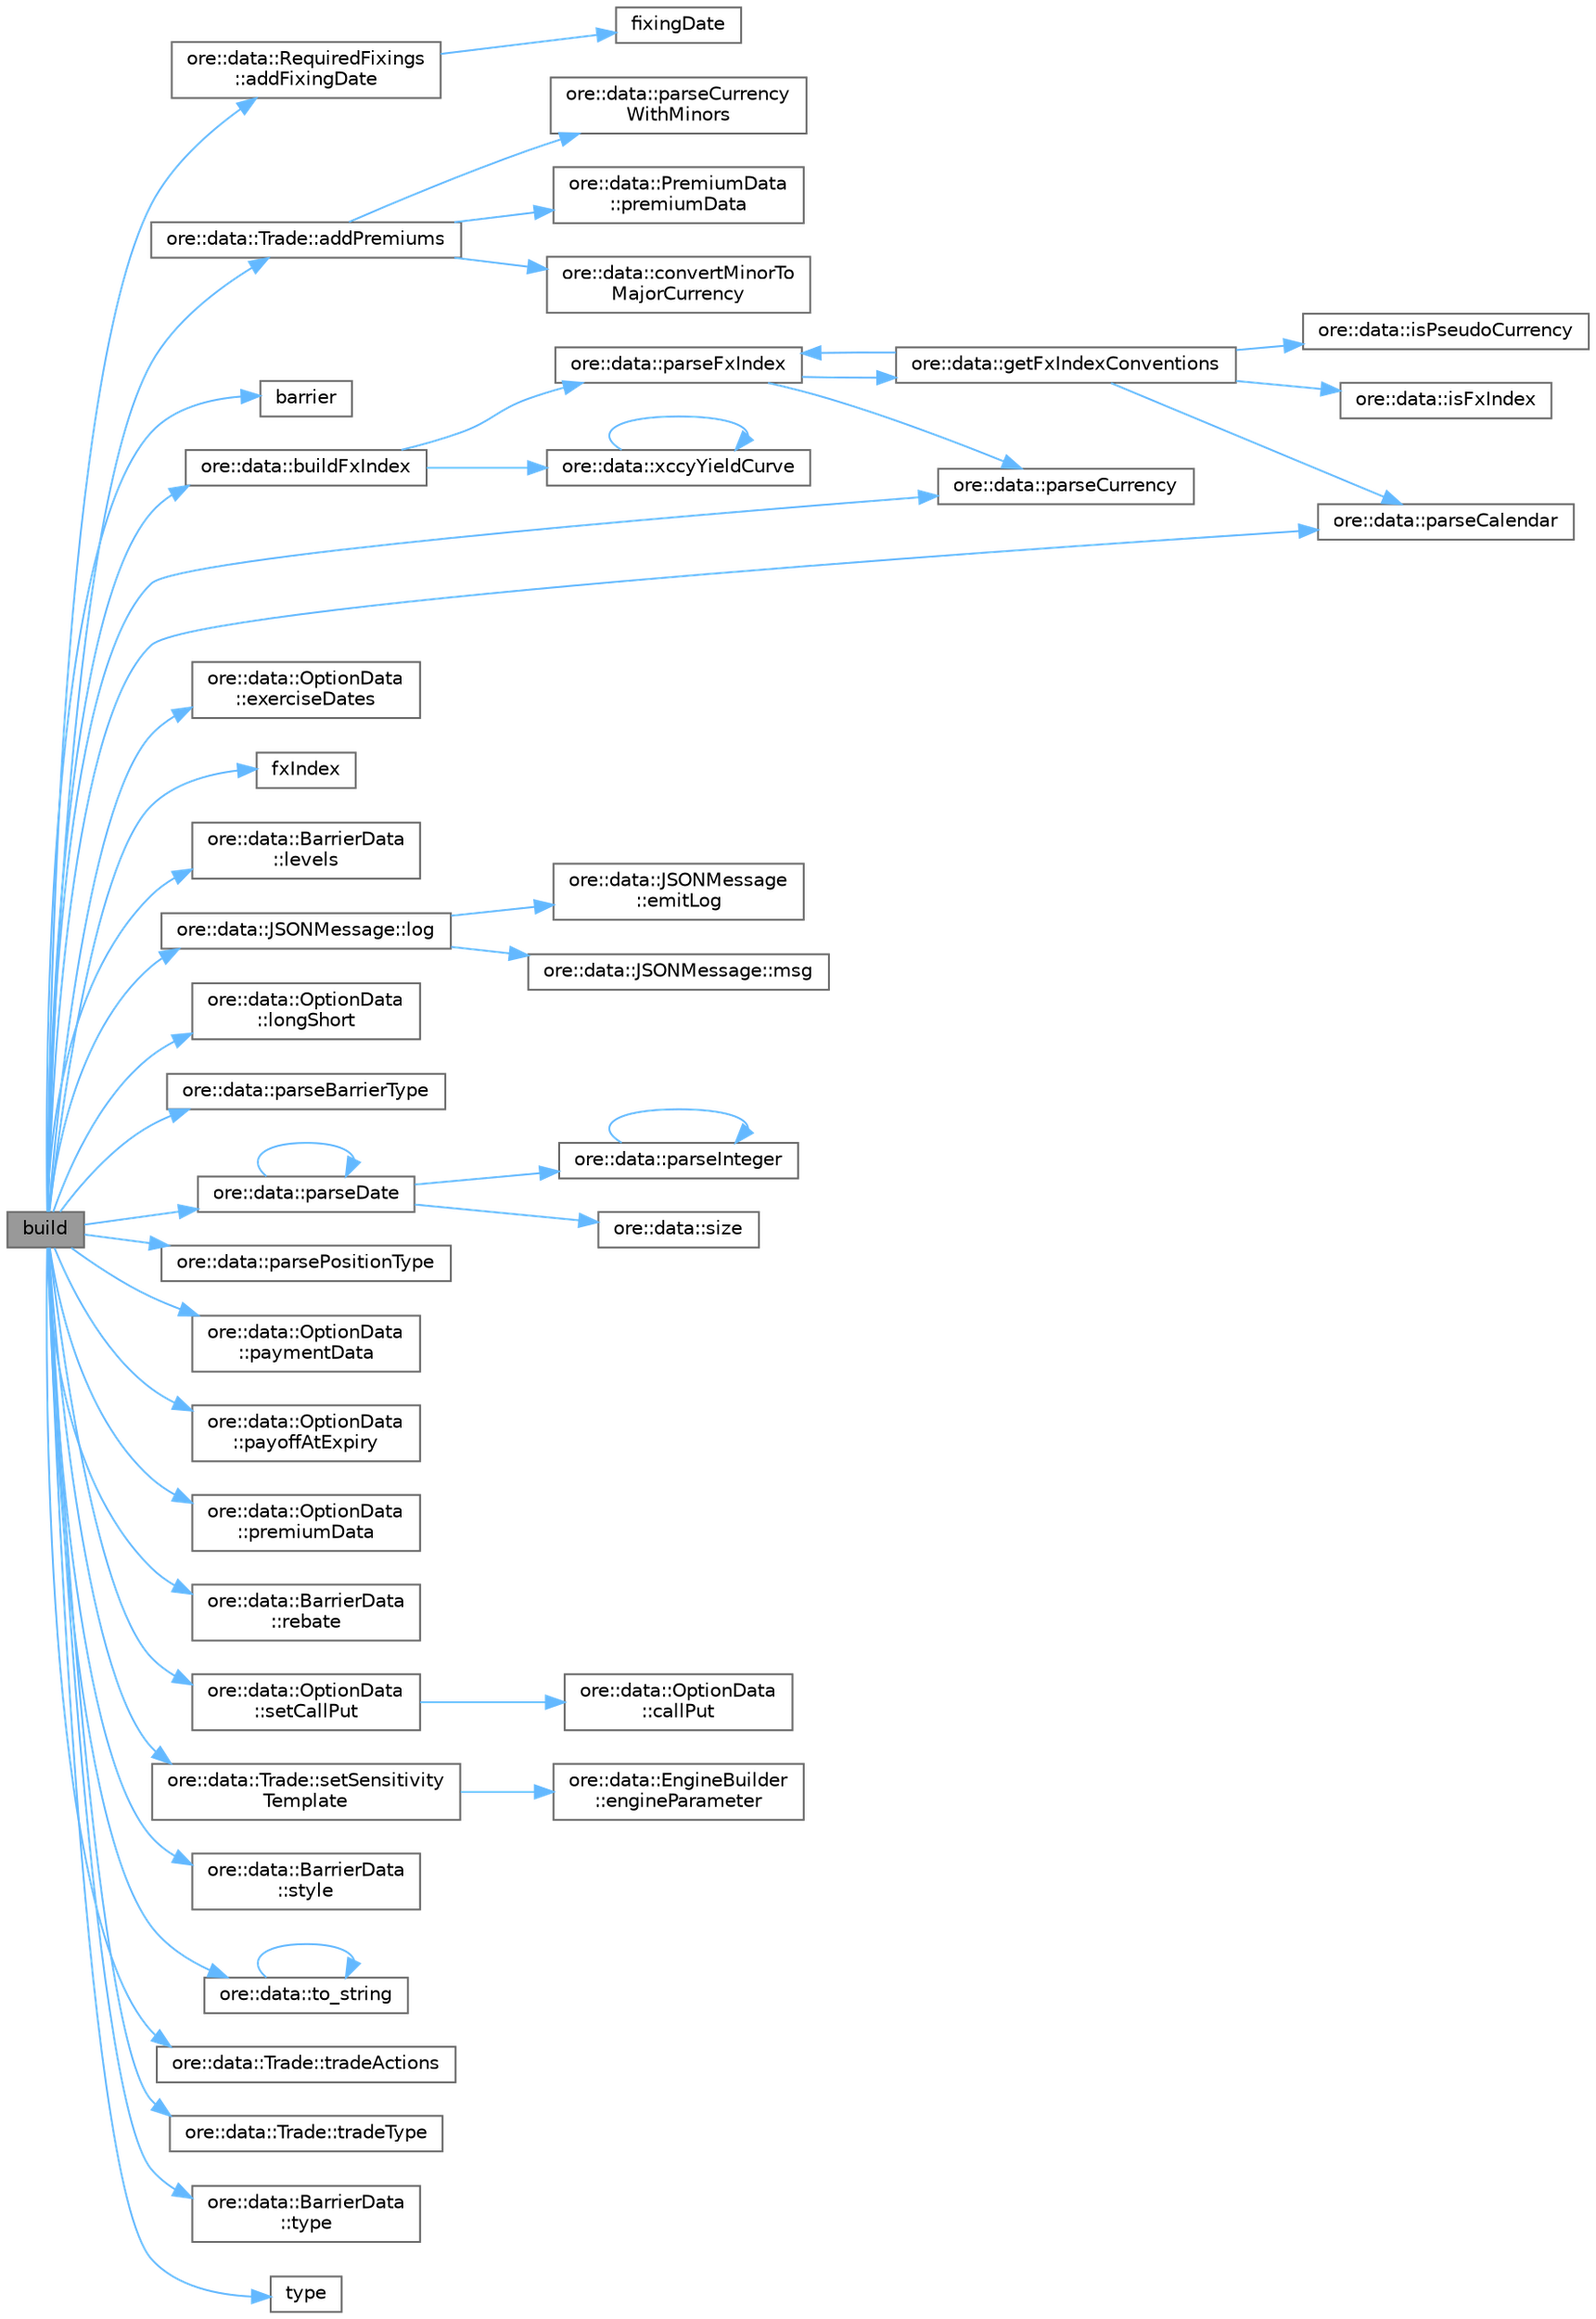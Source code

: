 digraph "build"
{
 // INTERACTIVE_SVG=YES
 // LATEX_PDF_SIZE
  bgcolor="transparent";
  edge [fontname=Helvetica,fontsize=10,labelfontname=Helvetica,labelfontsize=10];
  node [fontname=Helvetica,fontsize=10,shape=box,height=0.2,width=0.4];
  rankdir="LR";
  Node1 [label="build",height=0.2,width=0.4,color="gray40", fillcolor="grey60", style="filled", fontcolor="black",tooltip="Build QuantLib/QuantExt instrument, link pricing engine."];
  Node1 -> Node2 [color="steelblue1",style="solid"];
  Node2 [label="ore::data::RequiredFixings\l::addFixingDate",height=0.2,width=0.4,color="grey40", fillcolor="white", style="filled",URL="$classore_1_1data_1_1_required_fixings.html#ab7dfe7e5dd7a3d8d8f67fc9096a3c57d",tooltip=" "];
  Node2 -> Node3 [color="steelblue1",style="solid"];
  Node3 [label="fixingDate",height=0.2,width=0.4,color="grey40", fillcolor="white", style="filled",URL="C:/dev/ORE/documentation/QuantExt/doc/quantext.tag$namespace_quant_ext_1_1_zero_inflation.html#a57de786c1c8988b6da9d354282b4b370",tooltip=" "];
  Node1 -> Node4 [color="steelblue1",style="solid"];
  Node4 [label="ore::data::Trade::addPremiums",height=0.2,width=0.4,color="grey40", fillcolor="white", style="filled",URL="$classore_1_1data_1_1_trade.html#a775ea85ca706b8f39e0b3c24a1262b57",tooltip=" "];
  Node4 -> Node5 [color="steelblue1",style="solid"];
  Node5 [label="ore::data::convertMinorTo\lMajorCurrency",height=0.2,width=0.4,color="grey40", fillcolor="white", style="filled",URL="$group__utilities.html#ga63a24b69574b9f0dc9f49cddbcaa242e",tooltip="Convert a value from a minor ccy to major."];
  Node4 -> Node6 [color="steelblue1",style="solid"];
  Node6 [label="ore::data::parseCurrency\lWithMinors",height=0.2,width=0.4,color="grey40", fillcolor="white", style="filled",URL="$group__utilities.html#ga5816082aca07feca7ec905758bd09392",tooltip="Convert text to QuantLib::Currency."];
  Node4 -> Node7 [color="steelblue1",style="solid"];
  Node7 [label="ore::data::PremiumData\l::premiumData",height=0.2,width=0.4,color="grey40", fillcolor="white", style="filled",URL="$classore_1_1data_1_1_premium_data.html#a123c02cf2a8c6d52ae16203dbde172fa",tooltip=" "];
  Node1 -> Node8 [color="steelblue1",style="solid"];
  Node8 [label="barrier",height=0.2,width=0.4,color="grey40", fillcolor="white", style="filled",URL="$classore_1_1data_1_1_fx_touch_option.html#a1c358c97a8920ec5f7ad00767f7520b8",tooltip=" "];
  Node1 -> Node9 [color="steelblue1",style="solid"];
  Node9 [label="ore::data::buildFxIndex",height=0.2,width=0.4,color="grey40", fillcolor="white", style="filled",URL="$namespaceore_1_1data.html#ae313b95f8a3ab32f9ef5fbb83ac3254f",tooltip=" "];
  Node9 -> Node10 [color="steelblue1",style="solid"];
  Node10 [label="ore::data::parseFxIndex",height=0.2,width=0.4,color="grey40", fillcolor="white", style="filled",URL="$group__utilities.html#ga4c161c978377952d86a509a855e564b6",tooltip="Convert std::string to QuantExt::FxIndex."];
  Node10 -> Node11 [color="steelblue1",style="solid"];
  Node11 [label="ore::data::getFxIndexConventions",height=0.2,width=0.4,color="grey40", fillcolor="white", style="filled",URL="$namespaceore_1_1data.html#a924eb5d1881d31c82ac8abbdc15a5027",tooltip=" "];
  Node11 -> Node12 [color="steelblue1",style="solid"];
  Node12 [label="ore::data::isFxIndex",height=0.2,width=0.4,color="grey40", fillcolor="white", style="filled",URL="$namespaceore_1_1data.html#a123e19b0fac4f5124a8c26bad300de0e",tooltip=" "];
  Node11 -> Node13 [color="steelblue1",style="solid"];
  Node13 [label="ore::data::isPseudoCurrency",height=0.2,width=0.4,color="grey40", fillcolor="white", style="filled",URL="$group__utilities.html#gac0cf10eef45b9d706e29e7eb2ddddc90",tooltip="check for pseudo currency = precious metal or crypto currency *‍/"];
  Node11 -> Node14 [color="steelblue1",style="solid"];
  Node14 [label="ore::data::parseCalendar",height=0.2,width=0.4,color="grey40", fillcolor="white", style="filled",URL="$group__utilities.html#ga0f72d6fcccae10a674bdcd5095200f14",tooltip="Convert text to QuantLib::Calendar."];
  Node11 -> Node10 [color="steelblue1",style="solid"];
  Node10 -> Node15 [color="steelblue1",style="solid"];
  Node15 [label="ore::data::parseCurrency",height=0.2,width=0.4,color="grey40", fillcolor="white", style="filled",URL="$group__utilities.html#ga6e9e781a58e78200301c76161589fc7b",tooltip="Convert text to QuantLib::Currency."];
  Node9 -> Node16 [color="steelblue1",style="solid"];
  Node16 [label="ore::data::xccyYieldCurve",height=0.2,width=0.4,color="grey40", fillcolor="white", style="filled",URL="$namespaceore_1_1data.html#a02864b97f8a5f61c74d6b78ca65d7c30",tooltip=" "];
  Node16 -> Node16 [color="steelblue1",style="solid"];
  Node1 -> Node17 [color="steelblue1",style="solid"];
  Node17 [label="ore::data::OptionData\l::exerciseDates",height=0.2,width=0.4,color="grey40", fillcolor="white", style="filled",URL="$classore_1_1data_1_1_option_data.html#af82897aa671c01e0988878f1476ef9b8",tooltip=" "];
  Node1 -> Node18 [color="steelblue1",style="solid"];
  Node18 [label="fxIndex",height=0.2,width=0.4,color="grey40", fillcolor="white", style="filled",URL="$classore_1_1data_1_1_fx_touch_option.html#a99d0d1556268d45c3fa2895fcad219de",tooltip=" "];
  Node1 -> Node19 [color="steelblue1",style="solid"];
  Node19 [label="ore::data::BarrierData\l::levels",height=0.2,width=0.4,color="grey40", fillcolor="white", style="filled",URL="$classore_1_1data_1_1_barrier_data.html#adf36fc42a1b0663a77133c9a5a7cef32",tooltip=" "];
  Node1 -> Node20 [color="steelblue1",style="solid"];
  Node20 [label="ore::data::JSONMessage::log",height=0.2,width=0.4,color="grey40", fillcolor="white", style="filled",URL="$classore_1_1data_1_1_j_s_o_n_message.html#a5e21eca2668ed948bdc409b19a78e5bb",tooltip="generate Boost log record to pass to corresponding sinks"];
  Node20 -> Node21 [color="steelblue1",style="solid"];
  Node21 [label="ore::data::JSONMessage\l::emitLog",height=0.2,width=0.4,color="grey40", fillcolor="white", style="filled",URL="$classore_1_1data_1_1_j_s_o_n_message.html#a6a9077605df871e6e961dd0099645b35",tooltip="generate Boost log record - this method is called by log()"];
  Node20 -> Node22 [color="steelblue1",style="solid"];
  Node22 [label="ore::data::JSONMessage::msg",height=0.2,width=0.4,color="grey40", fillcolor="white", style="filled",URL="$classore_1_1data_1_1_j_s_o_n_message.html#a39f83a0ab38c425a8844c8892b93d69e",tooltip="return a std::string for the log file"];
  Node1 -> Node23 [color="steelblue1",style="solid"];
  Node23 [label="ore::data::OptionData\l::longShort",height=0.2,width=0.4,color="grey40", fillcolor="white", style="filled",URL="$classore_1_1data_1_1_option_data.html#a50b9f07b1c2bd1b4fea7f2e7da7fdb2b",tooltip=" "];
  Node1 -> Node24 [color="steelblue1",style="solid"];
  Node24 [label="ore::data::parseBarrierType",height=0.2,width=0.4,color="grey40", fillcolor="white", style="filled",URL="$group__utilities.html#gab90425924b36d115487ef18cc4578df6",tooltip="Convert std::string to QuantLib::BarrierType."];
  Node1 -> Node14 [color="steelblue1",style="solid"];
  Node1 -> Node15 [color="steelblue1",style="solid"];
  Node1 -> Node25 [color="steelblue1",style="solid"];
  Node25 [label="ore::data::parseDate",height=0.2,width=0.4,color="grey40", fillcolor="white", style="filled",URL="$group__utilities.html#ga59b5fdda574d90facae95dec2d13040d",tooltip="Convert std::string to QuantLib::Date."];
  Node25 -> Node25 [color="steelblue1",style="solid"];
  Node25 -> Node26 [color="steelblue1",style="solid"];
  Node26 [label="ore::data::parseInteger",height=0.2,width=0.4,color="grey40", fillcolor="white", style="filled",URL="$group__utilities.html#gaecd67eda4fb5f4859bb8f6d383547721",tooltip="Convert text to QuantLib::Integer."];
  Node26 -> Node26 [color="steelblue1",style="solid"];
  Node25 -> Node27 [color="steelblue1",style="solid"];
  Node27 [label="ore::data::size",height=0.2,width=0.4,color="grey40", fillcolor="white", style="filled",URL="$namespaceore_1_1data.html#a777e216dee6069b548bb87da7152699e",tooltip=" "];
  Node1 -> Node28 [color="steelblue1",style="solid"];
  Node28 [label="ore::data::parsePositionType",height=0.2,width=0.4,color="grey40", fillcolor="white", style="filled",URL="$group__utilities.html#ga71937c757a73b33221be6ce6a8046839",tooltip="Convert text to QuantLib::Position::Type."];
  Node1 -> Node29 [color="steelblue1",style="solid"];
  Node29 [label="ore::data::OptionData\l::paymentData",height=0.2,width=0.4,color="grey40", fillcolor="white", style="filled",URL="$classore_1_1data_1_1_option_data.html#aaf9f088b33dedab37e1b4e1b7d01502c",tooltip=" "];
  Node1 -> Node30 [color="steelblue1",style="solid"];
  Node30 [label="ore::data::OptionData\l::payoffAtExpiry",height=0.2,width=0.4,color="grey40", fillcolor="white", style="filled",URL="$classore_1_1data_1_1_option_data.html#aa84255ed88a50b2ba174afe04df43ed8",tooltip=" "];
  Node1 -> Node31 [color="steelblue1",style="solid"];
  Node31 [label="ore::data::OptionData\l::premiumData",height=0.2,width=0.4,color="grey40", fillcolor="white", style="filled",URL="$classore_1_1data_1_1_option_data.html#adcb66e32b32e9b291c5a6f37e82c5692",tooltip=" "];
  Node1 -> Node32 [color="steelblue1",style="solid"];
  Node32 [label="ore::data::BarrierData\l::rebate",height=0.2,width=0.4,color="grey40", fillcolor="white", style="filled",URL="$classore_1_1data_1_1_barrier_data.html#a6ca526fc90592d85399bfe2f8d25e943",tooltip=" "];
  Node1 -> Node33 [color="steelblue1",style="solid"];
  Node33 [label="ore::data::OptionData\l::setCallPut",height=0.2,width=0.4,color="grey40", fillcolor="white", style="filled",URL="$classore_1_1data_1_1_option_data.html#a4f4194f62a38c855ee3200abbdf33306",tooltip=" "];
  Node33 -> Node34 [color="steelblue1",style="solid"];
  Node34 [label="ore::data::OptionData\l::callPut",height=0.2,width=0.4,color="grey40", fillcolor="white", style="filled",URL="$classore_1_1data_1_1_option_data.html#a26e655a989f3bd0e0fd895fd3bd50497",tooltip=" "];
  Node1 -> Node35 [color="steelblue1",style="solid"];
  Node35 [label="ore::data::Trade::setSensitivity\lTemplate",height=0.2,width=0.4,color="grey40", fillcolor="white", style="filled",URL="$classore_1_1data_1_1_trade.html#a788e0abfac5089ac015b7d71dbda25e3",tooltip=" "];
  Node35 -> Node36 [color="steelblue1",style="solid"];
  Node36 [label="ore::data::EngineBuilder\l::engineParameter",height=0.2,width=0.4,color="grey40", fillcolor="white", style="filled",URL="$classore_1_1data_1_1_engine_builder.html#a9d7654707f3b935dcf6a7b19df70c085",tooltip=" "];
  Node1 -> Node37 [color="steelblue1",style="solid"];
  Node37 [label="ore::data::BarrierData\l::style",height=0.2,width=0.4,color="grey40", fillcolor="white", style="filled",URL="$classore_1_1data_1_1_barrier_data.html#ae143fa0dd11e454b02ab99b15a5f41e0",tooltip=" "];
  Node1 -> Node38 [color="steelblue1",style="solid"];
  Node38 [label="ore::data::to_string",height=0.2,width=0.4,color="grey40", fillcolor="white", style="filled",URL="$namespaceore_1_1data.html#a86651dfeb5c18ee891f7a4734d8cf455",tooltip=" "];
  Node38 -> Node38 [color="steelblue1",style="solid"];
  Node1 -> Node39 [color="steelblue1",style="solid"];
  Node39 [label="ore::data::Trade::tradeActions",height=0.2,width=0.4,color="grey40", fillcolor="white", style="filled",URL="$classore_1_1data_1_1_trade.html#a009f004d62a7bce6dd0e870f8389cd85",tooltip="Set the trade actions."];
  Node1 -> Node40 [color="steelblue1",style="solid"];
  Node40 [label="ore::data::Trade::tradeType",height=0.2,width=0.4,color="grey40", fillcolor="white", style="filled",URL="$classore_1_1data_1_1_trade.html#aec03b18fc42a659e6dca829a82659809",tooltip=" "];
  Node1 -> Node41 [color="steelblue1",style="solid"];
  Node41 [label="ore::data::BarrierData\l::type",height=0.2,width=0.4,color="grey40", fillcolor="white", style="filled",URL="$classore_1_1data_1_1_barrier_data.html#a4acb75b8abcd83a41915c116edbd003c",tooltip=" "];
  Node1 -> Node42 [color="steelblue1",style="solid"];
  Node42 [label="type",height=0.2,width=0.4,color="grey40", fillcolor="white", style="filled",URL="$classore_1_1data_1_1_fx_touch_option.html#a8c38b99dde33571036565897e2534a53",tooltip=" "];
}

